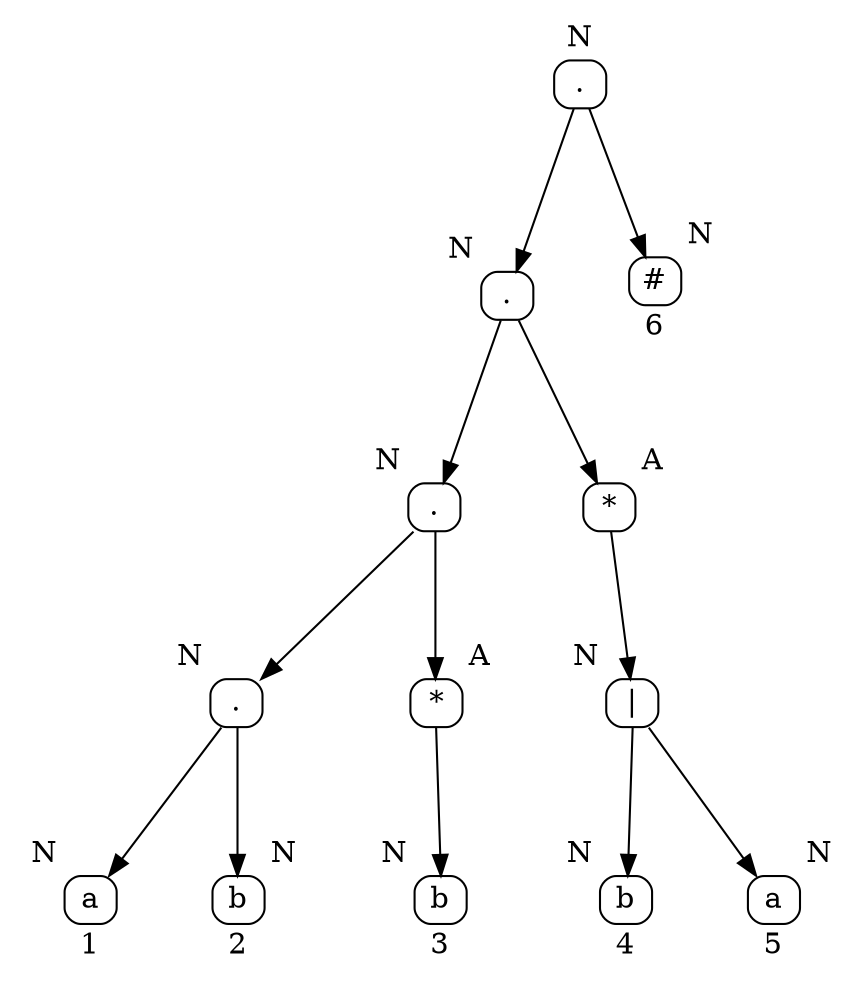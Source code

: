 digraph Tree {
	node[shape = plaintext];
	node12[label=<<table border="0" cellspacing="0" cellpadding="3"><tr><td></td><td>N</td><td></td></tr><tr><td></td><td border="1" style="rounded" port="p12" width="25">.</td><td></td></tr><tr><td></td><td></td><td></td></tr></table>>];
	node11[label=<<table border="0" cellspacing="0" cellpadding="3"><tr><td>N</td><td></td><td></td></tr><tr><td></td><td border="1" style="rounded" port="p11" width="25">.</td><td></td></tr><tr><td></td><td></td><td></td></tr></table>>];
	node10[label=<<table border="0" cellspacing="0" cellpadding="3"><tr><td>N</td><td></td><td></td></tr><tr><td></td><td border="1" style="rounded" port="p10" width="25">.</td><td></td></tr><tr><td></td><td></td><td></td></tr></table>>];
	node9[label=<<table border="0" cellspacing="0" cellpadding="3"><tr><td>N</td><td></td><td></td></tr><tr><td></td><td border="1" style="rounded" port="p9" width="25">.</td><td></td></tr><tr><td></td><td></td><td></td></tr></table>>];
	node8[label=<<table border="0" cellspacing="0" cellpadding="3"><tr><td>N</td><td></td><td></td></tr><tr><td></td><td border="1" style="rounded" port="p8" width="25">a</td><td></td></tr><tr><td></td><td>1</td><td></td></tr></table>>];
	node9:p9 -> node8:p8;
	node7[label=<<table border="0" cellspacing="0" cellpadding="3"><tr><td></td><td></td><td>N</td></tr><tr><td></td><td border="1" style="rounded" port="p7" width="25">b</td><td></td></tr><tr><td></td><td>2</td><td></td></tr></table>>];
	node9:p9 -> node7:p7;
	node10:p10 -> node9:p9;
	node6[label=<<table border="0" cellspacing="0" cellpadding="3"><tr><td></td><td></td><td>A</td></tr><tr><td></td><td border="1" style="rounded" port="p6" width="25">*</td><td></td></tr><tr><td></td><td></td><td></td></tr></table>>];
	node5[label=<<table border="0" cellspacing="0" cellpadding="3"><tr><td>N</td><td></td><td></td></tr><tr><td></td><td border="1" style="rounded" port="p5" width="25">b</td><td></td></tr><tr><td></td><td>3</td><td></td></tr></table>>];
	node6:p6 -> node5:p5;
	node10:p10 -> node6:p6;
	node11:p11 -> node10:p10;
	node4[label=<<table border="0" cellspacing="0" cellpadding="3"><tr><td></td><td></td><td>A</td></tr><tr><td></td><td border="1" style="rounded" port="p4" width="25">*</td><td></td></tr><tr><td></td><td></td><td></td></tr></table>>];
	node3[label=<<table border="0" cellspacing="0" cellpadding="3"><tr><td>N</td><td></td><td></td></tr><tr><td></td><td border="1" style="rounded" port="p3" width="25">|</td><td></td></tr><tr><td></td><td></td><td></td></tr></table>>];
	node2[label=<<table border="0" cellspacing="0" cellpadding="3"><tr><td>N</td><td></td><td></td></tr><tr><td></td><td border="1" style="rounded" port="p2" width="25">b</td><td></td></tr><tr><td></td><td>4</td><td></td></tr></table>>];
	node3:p3 -> node2:p2;
	node1[label=<<table border="0" cellspacing="0" cellpadding="3"><tr><td></td><td></td><td>N</td></tr><tr><td></td><td border="1" style="rounded" port="p1" width="25">a</td><td></td></tr><tr><td></td><td>5</td><td></td></tr></table>>];
	node3:p3 -> node1:p1;
	node4:p4 -> node3:p3;
	node11:p11 -> node4:p4;
	node12:p12 -> node11:p11;
	node0[label=<<table border="0" cellspacing="0" cellpadding="3"><tr><td></td><td></td><td>N</td></tr><tr><td></td><td border="1" style="rounded" port="p0" width="25">#</td><td></td></tr><tr><td></td><td>6</td><td></td></tr></table>>];
	node12:p12 -> node0:p0;
}